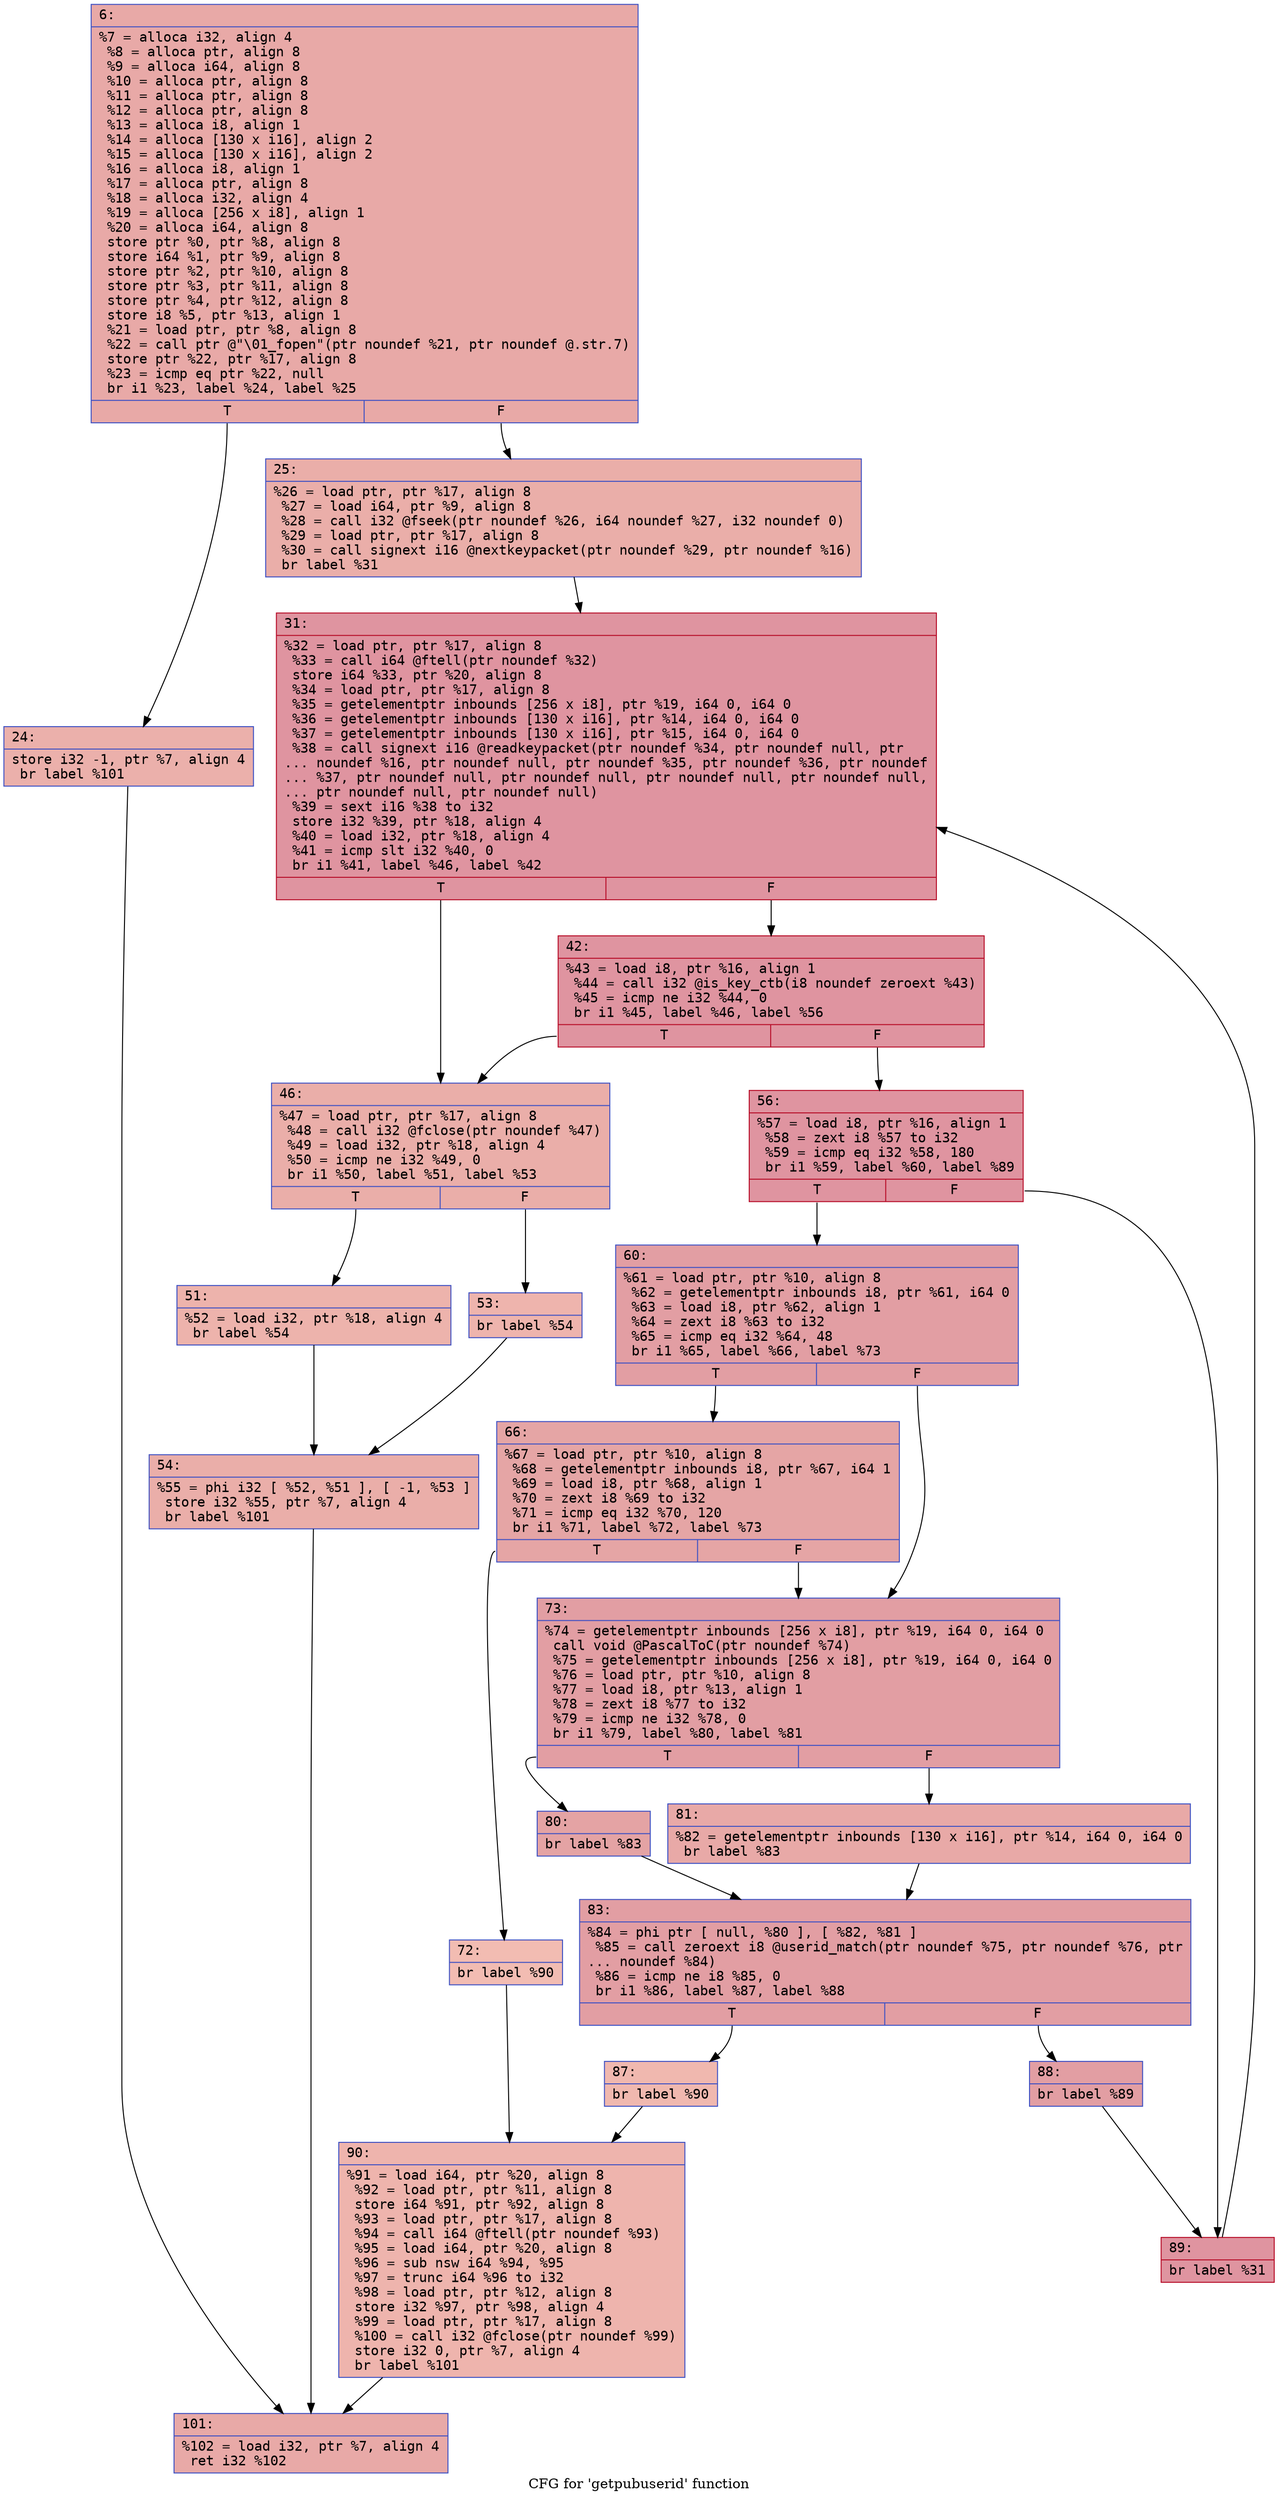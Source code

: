 digraph "CFG for 'getpubuserid' function" {
	label="CFG for 'getpubuserid' function";

	Node0x6000011f3bb0 [shape=record,color="#3d50c3ff", style=filled, fillcolor="#ca3b3770" fontname="Courier",label="{6:\l|  %7 = alloca i32, align 4\l  %8 = alloca ptr, align 8\l  %9 = alloca i64, align 8\l  %10 = alloca ptr, align 8\l  %11 = alloca ptr, align 8\l  %12 = alloca ptr, align 8\l  %13 = alloca i8, align 1\l  %14 = alloca [130 x i16], align 2\l  %15 = alloca [130 x i16], align 2\l  %16 = alloca i8, align 1\l  %17 = alloca ptr, align 8\l  %18 = alloca i32, align 4\l  %19 = alloca [256 x i8], align 1\l  %20 = alloca i64, align 8\l  store ptr %0, ptr %8, align 8\l  store i64 %1, ptr %9, align 8\l  store ptr %2, ptr %10, align 8\l  store ptr %3, ptr %11, align 8\l  store ptr %4, ptr %12, align 8\l  store i8 %5, ptr %13, align 1\l  %21 = load ptr, ptr %8, align 8\l  %22 = call ptr @\"\\01_fopen\"(ptr noundef %21, ptr noundef @.str.7)\l  store ptr %22, ptr %17, align 8\l  %23 = icmp eq ptr %22, null\l  br i1 %23, label %24, label %25\l|{<s0>T|<s1>F}}"];
	Node0x6000011f3bb0:s0 -> Node0x6000011f3c00[tooltip="6 -> 24\nProbability 37.50%" ];
	Node0x6000011f3bb0:s1 -> Node0x6000011f3c50[tooltip="6 -> 25\nProbability 62.50%" ];
	Node0x6000011f3c00 [shape=record,color="#3d50c3ff", style=filled, fillcolor="#d24b4070" fontname="Courier",label="{24:\l|  store i32 -1, ptr %7, align 4\l  br label %101\l}"];
	Node0x6000011f3c00 -> Node0x6000011ec280[tooltip="24 -> 101\nProbability 100.00%" ];
	Node0x6000011f3c50 [shape=record,color="#3d50c3ff", style=filled, fillcolor="#d0473d70" fontname="Courier",label="{25:\l|  %26 = load ptr, ptr %17, align 8\l  %27 = load i64, ptr %9, align 8\l  %28 = call i32 @fseek(ptr noundef %26, i64 noundef %27, i32 noundef 0)\l  %29 = load ptr, ptr %17, align 8\l  %30 = call signext i16 @nextkeypacket(ptr noundef %29, ptr noundef %16)\l  br label %31\l}"];
	Node0x6000011f3c50 -> Node0x6000011f3ca0[tooltip="25 -> 31\nProbability 100.00%" ];
	Node0x6000011f3ca0 [shape=record,color="#b70d28ff", style=filled, fillcolor="#b70d2870" fontname="Courier",label="{31:\l|  %32 = load ptr, ptr %17, align 8\l  %33 = call i64 @ftell(ptr noundef %32)\l  store i64 %33, ptr %20, align 8\l  %34 = load ptr, ptr %17, align 8\l  %35 = getelementptr inbounds [256 x i8], ptr %19, i64 0, i64 0\l  %36 = getelementptr inbounds [130 x i16], ptr %14, i64 0, i64 0\l  %37 = getelementptr inbounds [130 x i16], ptr %15, i64 0, i64 0\l  %38 = call signext i16 @readkeypacket(ptr noundef %34, ptr noundef null, ptr\l... noundef %16, ptr noundef null, ptr noundef %35, ptr noundef %36, ptr noundef\l... %37, ptr noundef null, ptr noundef null, ptr noundef null, ptr noundef null,\l... ptr noundef null, ptr noundef null)\l  %39 = sext i16 %38 to i32\l  store i32 %39, ptr %18, align 4\l  %40 = load i32, ptr %18, align 4\l  %41 = icmp slt i32 %40, 0\l  br i1 %41, label %46, label %42\l|{<s0>T|<s1>F}}"];
	Node0x6000011f3ca0:s0 -> Node0x6000011f3d40[tooltip="31 -> 46\nProbability 3.12%" ];
	Node0x6000011f3ca0:s1 -> Node0x6000011f3cf0[tooltip="31 -> 42\nProbability 96.88%" ];
	Node0x6000011f3cf0 [shape=record,color="#b70d28ff", style=filled, fillcolor="#b70d2870" fontname="Courier",label="{42:\l|  %43 = load i8, ptr %16, align 1\l  %44 = call i32 @is_key_ctb(i8 noundef zeroext %43)\l  %45 = icmp ne i32 %44, 0\l  br i1 %45, label %46, label %56\l|{<s0>T|<s1>F}}"];
	Node0x6000011f3cf0:s0 -> Node0x6000011f3d40[tooltip="42 -> 46\nProbability 3.12%" ];
	Node0x6000011f3cf0:s1 -> Node0x6000011f3e80[tooltip="42 -> 56\nProbability 96.88%" ];
	Node0x6000011f3d40 [shape=record,color="#3d50c3ff", style=filled, fillcolor="#d0473d70" fontname="Courier",label="{46:\l|  %47 = load ptr, ptr %17, align 8\l  %48 = call i32 @fclose(ptr noundef %47)\l  %49 = load i32, ptr %18, align 4\l  %50 = icmp ne i32 %49, 0\l  br i1 %50, label %51, label %53\l|{<s0>T|<s1>F}}"];
	Node0x6000011f3d40:s0 -> Node0x6000011f3d90[tooltip="46 -> 51\nProbability 62.50%" ];
	Node0x6000011f3d40:s1 -> Node0x6000011f3de0[tooltip="46 -> 53\nProbability 37.50%" ];
	Node0x6000011f3d90 [shape=record,color="#3d50c3ff", style=filled, fillcolor="#d6524470" fontname="Courier",label="{51:\l|  %52 = load i32, ptr %18, align 4\l  br label %54\l}"];
	Node0x6000011f3d90 -> Node0x6000011f3e30[tooltip="51 -> 54\nProbability 100.00%" ];
	Node0x6000011f3de0 [shape=record,color="#3d50c3ff", style=filled, fillcolor="#d8564670" fontname="Courier",label="{53:\l|  br label %54\l}"];
	Node0x6000011f3de0 -> Node0x6000011f3e30[tooltip="53 -> 54\nProbability 100.00%" ];
	Node0x6000011f3e30 [shape=record,color="#3d50c3ff", style=filled, fillcolor="#d0473d70" fontname="Courier",label="{54:\l|  %55 = phi i32 [ %52, %51 ], [ -1, %53 ]\l  store i32 %55, ptr %7, align 4\l  br label %101\l}"];
	Node0x6000011f3e30 -> Node0x6000011ec280[tooltip="54 -> 101\nProbability 100.00%" ];
	Node0x6000011f3e80 [shape=record,color="#b70d28ff", style=filled, fillcolor="#b70d2870" fontname="Courier",label="{56:\l|  %57 = load i8, ptr %16, align 1\l  %58 = zext i8 %57 to i32\l  %59 = icmp eq i32 %58, 180\l  br i1 %59, label %60, label %89\l|{<s0>T|<s1>F}}"];
	Node0x6000011f3e80:s0 -> Node0x6000011f3ed0[tooltip="56 -> 60\nProbability 50.00%" ];
	Node0x6000011f3e80:s1 -> Node0x6000011ec1e0[tooltip="56 -> 89\nProbability 50.00%" ];
	Node0x6000011f3ed0 [shape=record,color="#3d50c3ff", style=filled, fillcolor="#be242e70" fontname="Courier",label="{60:\l|  %61 = load ptr, ptr %10, align 8\l  %62 = getelementptr inbounds i8, ptr %61, i64 0\l  %63 = load i8, ptr %62, align 1\l  %64 = zext i8 %63 to i32\l  %65 = icmp eq i32 %64, 48\l  br i1 %65, label %66, label %73\l|{<s0>T|<s1>F}}"];
	Node0x6000011f3ed0:s0 -> Node0x6000011f3f20[tooltip="60 -> 66\nProbability 50.00%" ];
	Node0x6000011f3ed0:s1 -> Node0x6000011ec000[tooltip="60 -> 73\nProbability 50.00%" ];
	Node0x6000011f3f20 [shape=record,color="#3d50c3ff", style=filled, fillcolor="#c5333470" fontname="Courier",label="{66:\l|  %67 = load ptr, ptr %10, align 8\l  %68 = getelementptr inbounds i8, ptr %67, i64 1\l  %69 = load i8, ptr %68, align 1\l  %70 = zext i8 %69 to i32\l  %71 = icmp eq i32 %70, 120\l  br i1 %71, label %72, label %73\l|{<s0>T|<s1>F}}"];
	Node0x6000011f3f20:s0 -> Node0x6000011f3f70[tooltip="66 -> 72\nProbability 3.12%" ];
	Node0x6000011f3f20:s1 -> Node0x6000011ec000[tooltip="66 -> 73\nProbability 96.88%" ];
	Node0x6000011f3f70 [shape=record,color="#3d50c3ff", style=filled, fillcolor="#e1675170" fontname="Courier",label="{72:\l|  br label %90\l}"];
	Node0x6000011f3f70 -> Node0x6000011ec230[tooltip="72 -> 90\nProbability 100.00%" ];
	Node0x6000011ec000 [shape=record,color="#3d50c3ff", style=filled, fillcolor="#be242e70" fontname="Courier",label="{73:\l|  %74 = getelementptr inbounds [256 x i8], ptr %19, i64 0, i64 0\l  call void @PascalToC(ptr noundef %74)\l  %75 = getelementptr inbounds [256 x i8], ptr %19, i64 0, i64 0\l  %76 = load ptr, ptr %10, align 8\l  %77 = load i8, ptr %13, align 1\l  %78 = zext i8 %77 to i32\l  %79 = icmp ne i32 %78, 0\l  br i1 %79, label %80, label %81\l|{<s0>T|<s1>F}}"];
	Node0x6000011ec000:s0 -> Node0x6000011ec050[tooltip="73 -> 80\nProbability 62.50%" ];
	Node0x6000011ec000:s1 -> Node0x6000011ec0a0[tooltip="73 -> 81\nProbability 37.50%" ];
	Node0x6000011ec050 [shape=record,color="#3d50c3ff", style=filled, fillcolor="#c32e3170" fontname="Courier",label="{80:\l|  br label %83\l}"];
	Node0x6000011ec050 -> Node0x6000011ec0f0[tooltip="80 -> 83\nProbability 100.00%" ];
	Node0x6000011ec0a0 [shape=record,color="#3d50c3ff", style=filled, fillcolor="#ca3b3770" fontname="Courier",label="{81:\l|  %82 = getelementptr inbounds [130 x i16], ptr %14, i64 0, i64 0\l  br label %83\l}"];
	Node0x6000011ec0a0 -> Node0x6000011ec0f0[tooltip="81 -> 83\nProbability 100.00%" ];
	Node0x6000011ec0f0 [shape=record,color="#3d50c3ff", style=filled, fillcolor="#be242e70" fontname="Courier",label="{83:\l|  %84 = phi ptr [ null, %80 ], [ %82, %81 ]\l  %85 = call zeroext i8 @userid_match(ptr noundef %75, ptr noundef %76, ptr\l... noundef %84)\l  %86 = icmp ne i8 %85, 0\l  br i1 %86, label %87, label %88\l|{<s0>T|<s1>F}}"];
	Node0x6000011ec0f0:s0 -> Node0x6000011ec140[tooltip="83 -> 87\nProbability 3.12%" ];
	Node0x6000011ec0f0:s1 -> Node0x6000011ec190[tooltip="83 -> 88\nProbability 96.88%" ];
	Node0x6000011ec140 [shape=record,color="#3d50c3ff", style=filled, fillcolor="#dc5d4a70" fontname="Courier",label="{87:\l|  br label %90\l}"];
	Node0x6000011ec140 -> Node0x6000011ec230[tooltip="87 -> 90\nProbability 100.00%" ];
	Node0x6000011ec190 [shape=record,color="#3d50c3ff", style=filled, fillcolor="#be242e70" fontname="Courier",label="{88:\l|  br label %89\l}"];
	Node0x6000011ec190 -> Node0x6000011ec1e0[tooltip="88 -> 89\nProbability 100.00%" ];
	Node0x6000011ec1e0 [shape=record,color="#b70d28ff", style=filled, fillcolor="#b70d2870" fontname="Courier",label="{89:\l|  br label %31\l}"];
	Node0x6000011ec1e0 -> Node0x6000011f3ca0[tooltip="89 -> 31\nProbability 100.00%" ];
	Node0x6000011ec230 [shape=record,color="#3d50c3ff", style=filled, fillcolor="#d8564670" fontname="Courier",label="{90:\l|  %91 = load i64, ptr %20, align 8\l  %92 = load ptr, ptr %11, align 8\l  store i64 %91, ptr %92, align 8\l  %93 = load ptr, ptr %17, align 8\l  %94 = call i64 @ftell(ptr noundef %93)\l  %95 = load i64, ptr %20, align 8\l  %96 = sub nsw i64 %94, %95\l  %97 = trunc i64 %96 to i32\l  %98 = load ptr, ptr %12, align 8\l  store i32 %97, ptr %98, align 4\l  %99 = load ptr, ptr %17, align 8\l  %100 = call i32 @fclose(ptr noundef %99)\l  store i32 0, ptr %7, align 4\l  br label %101\l}"];
	Node0x6000011ec230 -> Node0x6000011ec280[tooltip="90 -> 101\nProbability 100.00%" ];
	Node0x6000011ec280 [shape=record,color="#3d50c3ff", style=filled, fillcolor="#ca3b3770" fontname="Courier",label="{101:\l|  %102 = load i32, ptr %7, align 4\l  ret i32 %102\l}"];
}
